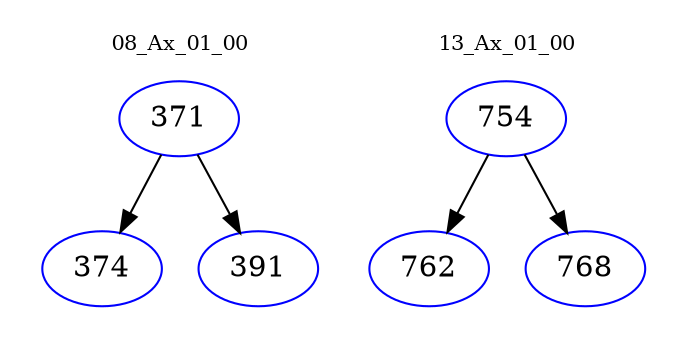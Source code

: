 digraph{
subgraph cluster_0 {
color = white
label = "08_Ax_01_00";
fontsize=10;
T0_371 [label="371", color="blue"]
T0_371 -> T0_374 [color="black"]
T0_374 [label="374", color="blue"]
T0_371 -> T0_391 [color="black"]
T0_391 [label="391", color="blue"]
}
subgraph cluster_1 {
color = white
label = "13_Ax_01_00";
fontsize=10;
T1_754 [label="754", color="blue"]
T1_754 -> T1_762 [color="black"]
T1_762 [label="762", color="blue"]
T1_754 -> T1_768 [color="black"]
T1_768 [label="768", color="blue"]
}
}
